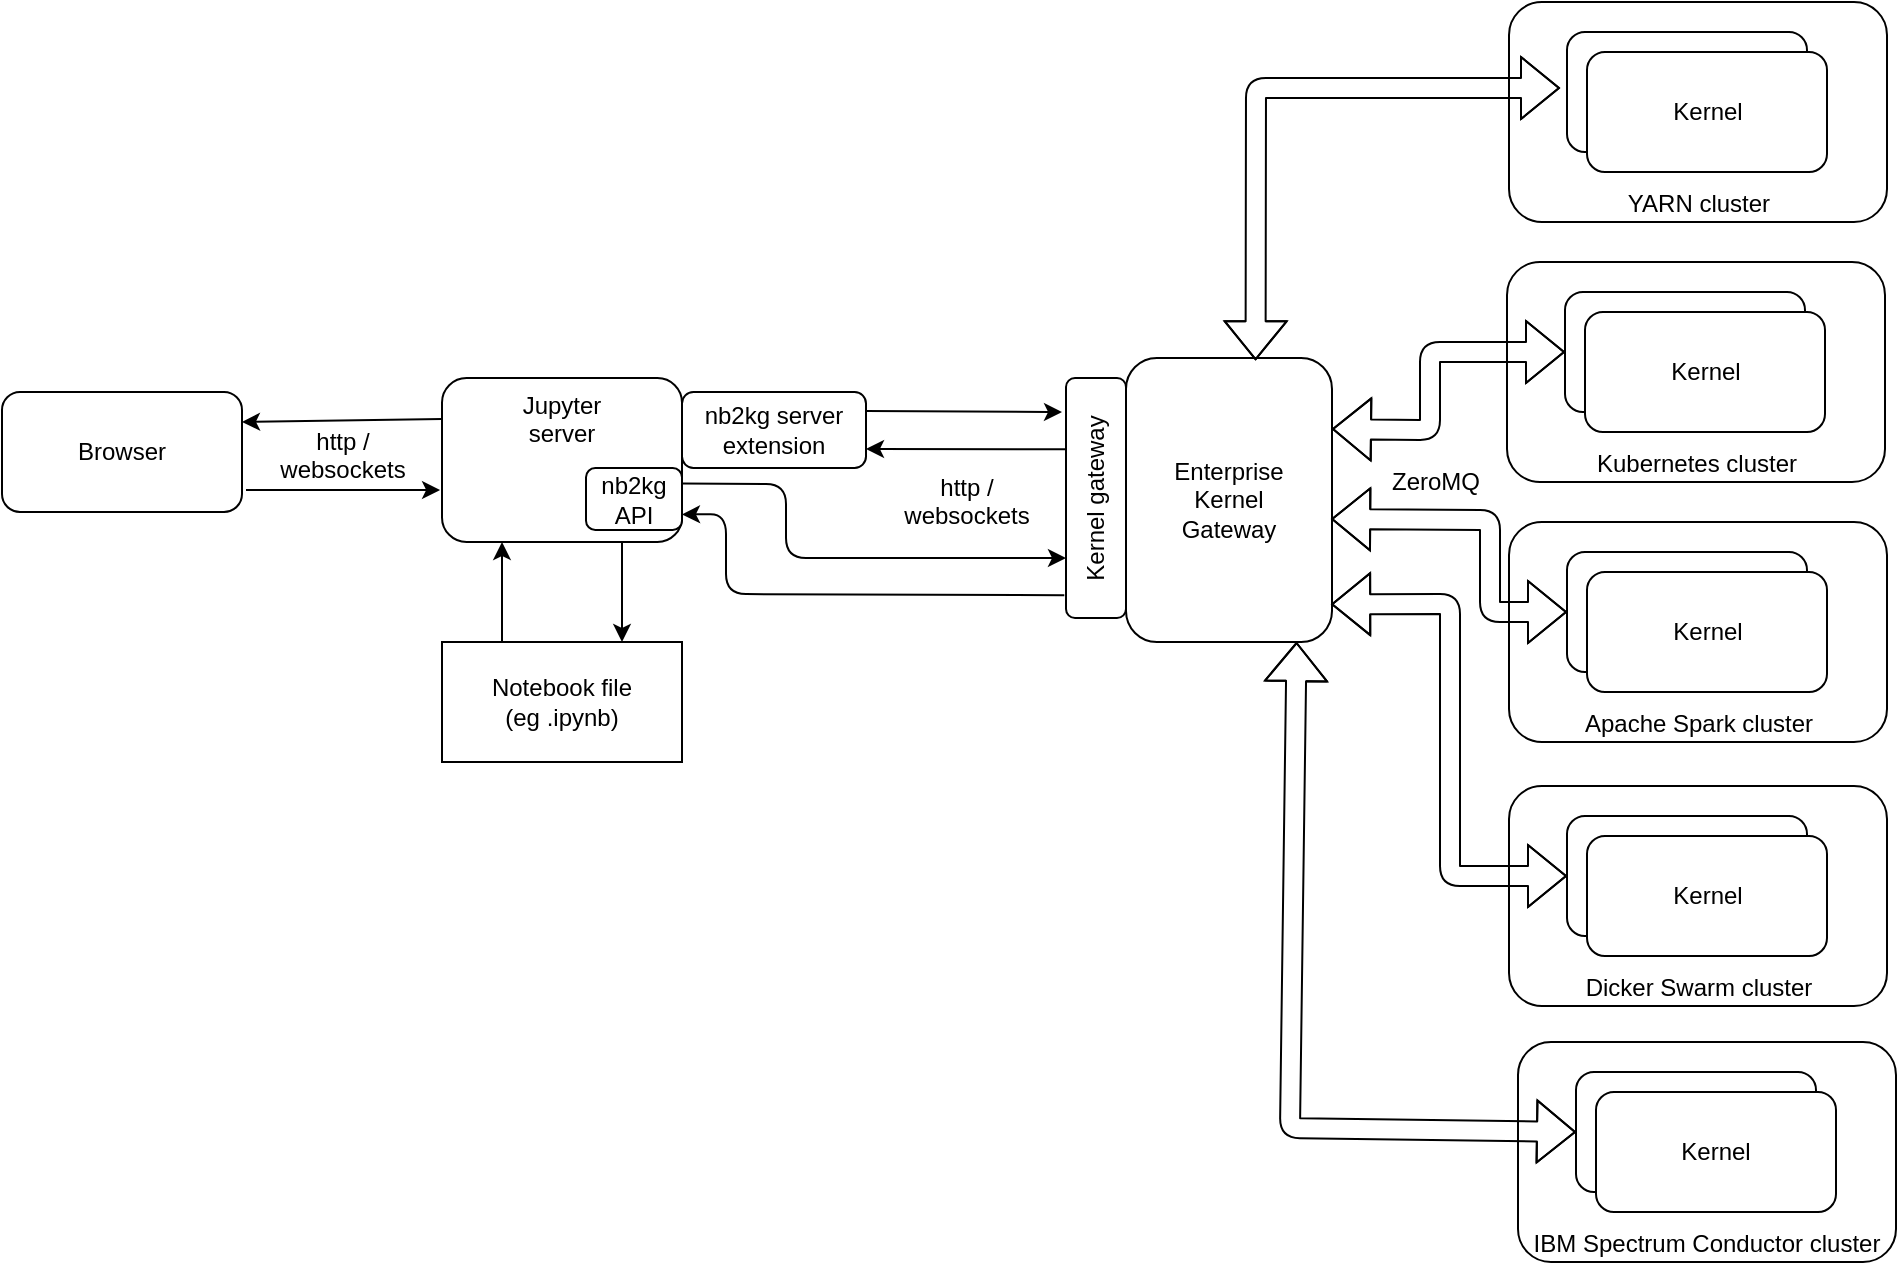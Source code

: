 <mxfile version="10.8.0" type="device"><diagram id="5Pr3GKNHg34fYMNYuG8J" name="Page-1"><mxGraphModel dx="1026" dy="647" grid="1" gridSize="10" guides="1" tooltips="1" connect="1" arrows="1" fold="1" page="1" pageScale="1" pageWidth="1169" pageHeight="827" background="#ffffff" math="0" shadow="0"><root><mxCell id="0"/><mxCell id="1" parent="0"/><mxCell id="2" value="Browser" style="rounded=1;whiteSpace=wrap;html=1;" parent="1" vertex="1"><mxGeometry x="8" y="307" width="120" height="60" as="geometry"/></mxCell><mxCell id="3" value="Jupyter&lt;br&gt;server" style="rounded=1;whiteSpace=wrap;html=1;verticalAlign=top;" parent="1" vertex="1"><mxGeometry x="228" y="300" width="120" height="82" as="geometry"/></mxCell><mxCell id="8" value="Notebook file&lt;br&gt;(eg .ipynb)&lt;br&gt;" style="rounded=0;whiteSpace=wrap;html=1;" parent="1" vertex="1"><mxGeometry x="228" y="432" width="120" height="60" as="geometry"/></mxCell><mxCell id="10" value="" style="endArrow=classic;html=1;entryX=0.25;entryY=1;exitX=0.25;exitY=0;" parent="1" source="8" target="3" edge="1"><mxGeometry width="50" height="50" relative="1" as="geometry"><mxPoint x="48" y="562" as="sourcePoint"/><mxPoint x="98" y="512" as="targetPoint"/></mxGeometry></mxCell><mxCell id="11" value="" style="endArrow=classic;html=1;entryX=0.75;entryY=0;exitX=0.75;exitY=1;" parent="1" source="3" target="8" edge="1"><mxGeometry width="50" height="50" relative="1" as="geometry"><mxPoint x="268" y="442" as="sourcePoint"/><mxPoint x="268" y="392" as="targetPoint"/></mxGeometry></mxCell><mxCell id="12" value="" style="endArrow=classic;html=1;exitX=0;exitY=0.25;entryX=1;entryY=0.25;" parent="1" source="3" target="2" edge="1"><mxGeometry width="50" height="50" relative="1" as="geometry"><mxPoint x="187" y="337" as="sourcePoint"/><mxPoint x="57" y="512" as="targetPoint"/></mxGeometry></mxCell><mxCell id="13" value="" style="endArrow=classic;html=1;entryX=-0.008;entryY=0.683;entryDx=0;entryDy=0;entryPerimeter=0;" parent="1" target="3" edge="1"><mxGeometry width="50" height="50" relative="1" as="geometry"><mxPoint x="130" y="356" as="sourcePoint"/><mxPoint x="187" y="367" as="targetPoint"/></mxGeometry></mxCell><mxCell id="17" value="http /&lt;br&gt;websockets&lt;br&gt;" style="text;html=1;resizable=0;points=[];autosize=1;align=center;verticalAlign=top;spacingTop=-4;" parent="1" vertex="1"><mxGeometry x="138" y="322" width="80" height="30" as="geometry"/></mxCell><mxCell id="20" value="nb2kg server&lt;br&gt;extension&lt;br&gt;" style="rounded=1;whiteSpace=wrap;html=1;" parent="1" vertex="1"><mxGeometry x="348" y="307" width="92" height="38" as="geometry"/></mxCell><mxCell id="21" value="Enterprise&lt;br&gt;Kernel&lt;br&gt;Gateway&lt;br&gt;" style="rounded=1;whiteSpace=wrap;html=1;" parent="1" vertex="1"><mxGeometry x="570" y="290" width="103" height="142" as="geometry"/></mxCell><mxCell id="24" value="" style="endArrow=classic;html=1;exitX=1;exitY=0.25;exitDx=0;exitDy=0;" parent="1" edge="1" source="20"><mxGeometry width="50" height="50" relative="1" as="geometry"><mxPoint x="490" y="317" as="sourcePoint"/><mxPoint x="538" y="317" as="targetPoint"/></mxGeometry></mxCell><mxCell id="26" value="http /&lt;br&gt;websockets&lt;br&gt;" style="text;html=1;resizable=0;points=[];autosize=1;align=center;verticalAlign=top;spacingTop=-4;rotation=0;" parent="1" vertex="1"><mxGeometry x="450" y="345" width="80" height="30" as="geometry"/></mxCell><mxCell id="muKdIVNs3IAPrL7ZeXG5-46" value="" style="group" vertex="1" connectable="0" parent="1"><mxGeometry x="761.5" y="372" width="189" height="110" as="geometry"/></mxCell><mxCell id="muKdIVNs3IAPrL7ZeXG5-26" value="Apache Spark cluster" style="rounded=1;whiteSpace=wrap;html=1;verticalAlign=bottom;" vertex="1" parent="muKdIVNs3IAPrL7ZeXG5-46"><mxGeometry width="189" height="110" as="geometry"/></mxCell><mxCell id="6" value="Kernel" style="rounded=1;whiteSpace=wrap;html=1;" parent="muKdIVNs3IAPrL7ZeXG5-46" vertex="1"><mxGeometry x="29" y="15" width="120" height="60" as="geometry"/></mxCell><mxCell id="7" value="Kernel" style="rounded=1;whiteSpace=wrap;html=1;" parent="muKdIVNs3IAPrL7ZeXG5-46" vertex="1"><mxGeometry x="39" y="25" width="120" height="60" as="geometry"/></mxCell><mxCell id="muKdIVNs3IAPrL7ZeXG5-47" value="" style="group" vertex="1" connectable="0" parent="1"><mxGeometry x="761.5" y="504" width="189" height="110" as="geometry"/></mxCell><mxCell id="muKdIVNs3IAPrL7ZeXG5-48" value="Dicker Swarm cluster" style="rounded=1;whiteSpace=wrap;html=1;verticalAlign=bottom;" vertex="1" parent="muKdIVNs3IAPrL7ZeXG5-47"><mxGeometry width="189" height="110" as="geometry"/></mxCell><mxCell id="muKdIVNs3IAPrL7ZeXG5-49" value="Kernel" style="rounded=1;whiteSpace=wrap;html=1;" vertex="1" parent="muKdIVNs3IAPrL7ZeXG5-47"><mxGeometry x="29" y="15" width="120" height="60" as="geometry"/></mxCell><mxCell id="muKdIVNs3IAPrL7ZeXG5-50" value="Kernel" style="rounded=1;whiteSpace=wrap;html=1;" vertex="1" parent="muKdIVNs3IAPrL7ZeXG5-47"><mxGeometry x="39" y="25" width="120" height="60" as="geometry"/></mxCell><mxCell id="muKdIVNs3IAPrL7ZeXG5-52" value="" style="group" vertex="1" connectable="0" parent="1"><mxGeometry x="766" y="632" width="189" height="110" as="geometry"/></mxCell><mxCell id="muKdIVNs3IAPrL7ZeXG5-53" value="IBM Spectrum Conductor cluster" style="rounded=1;whiteSpace=wrap;html=1;verticalAlign=bottom;" vertex="1" parent="muKdIVNs3IAPrL7ZeXG5-52"><mxGeometry width="189" height="110" as="geometry"/></mxCell><mxCell id="muKdIVNs3IAPrL7ZeXG5-54" value="Kernel" style="rounded=1;whiteSpace=wrap;html=1;" vertex="1" parent="muKdIVNs3IAPrL7ZeXG5-52"><mxGeometry x="29" y="15" width="120" height="60" as="geometry"/></mxCell><mxCell id="muKdIVNs3IAPrL7ZeXG5-55" value="Kernel" style="rounded=1;whiteSpace=wrap;html=1;" vertex="1" parent="muKdIVNs3IAPrL7ZeXG5-52"><mxGeometry x="39" y="25" width="120" height="60" as="geometry"/></mxCell><mxCell id="muKdIVNs3IAPrL7ZeXG5-56" value="" style="group" vertex="1" connectable="0" parent="1"><mxGeometry x="760.5" y="242" width="189" height="110" as="geometry"/></mxCell><mxCell id="muKdIVNs3IAPrL7ZeXG5-57" value="Kubernetes cluster" style="rounded=1;whiteSpace=wrap;html=1;verticalAlign=bottom;" vertex="1" parent="muKdIVNs3IAPrL7ZeXG5-56"><mxGeometry width="189" height="110" as="geometry"/></mxCell><mxCell id="muKdIVNs3IAPrL7ZeXG5-58" value="Kernel" style="rounded=1;whiteSpace=wrap;html=1;" vertex="1" parent="muKdIVNs3IAPrL7ZeXG5-56"><mxGeometry x="29" y="15" width="120" height="60" as="geometry"/></mxCell><mxCell id="muKdIVNs3IAPrL7ZeXG5-59" value="Kernel" style="rounded=1;whiteSpace=wrap;html=1;" vertex="1" parent="muKdIVNs3IAPrL7ZeXG5-56"><mxGeometry x="39" y="25" width="120" height="60" as="geometry"/></mxCell><mxCell id="muKdIVNs3IAPrL7ZeXG5-60" value="" style="group" vertex="1" connectable="0" parent="1"><mxGeometry x="761.5" y="112" width="189" height="110" as="geometry"/></mxCell><mxCell id="muKdIVNs3IAPrL7ZeXG5-61" value="YARN cluster" style="rounded=1;whiteSpace=wrap;html=1;verticalAlign=bottom;" vertex="1" parent="muKdIVNs3IAPrL7ZeXG5-60"><mxGeometry width="189" height="110" as="geometry"/></mxCell><mxCell id="muKdIVNs3IAPrL7ZeXG5-62" value="Kernel" style="rounded=1;whiteSpace=wrap;html=1;" vertex="1" parent="muKdIVNs3IAPrL7ZeXG5-60"><mxGeometry x="29" y="15" width="120" height="60" as="geometry"/></mxCell><mxCell id="muKdIVNs3IAPrL7ZeXG5-63" value="Kernel" style="rounded=1;whiteSpace=wrap;html=1;" vertex="1" parent="muKdIVNs3IAPrL7ZeXG5-60"><mxGeometry x="39" y="25" width="120" height="60" as="geometry"/></mxCell><mxCell id="muKdIVNs3IAPrL7ZeXG5-69" value="" style="shape=flexArrow;endArrow=classic;startArrow=classic;html=1;entryX=0.629;entryY=0.008;entryDx=0;entryDy=0;entryPerimeter=0;" edge="1" parent="1" target="21"><mxGeometry width="50" height="50" relative="1" as="geometry"><mxPoint x="787" y="155" as="sourcePoint"/><mxPoint x="432" y="765" as="targetPoint"/><Array as="points"><mxPoint x="635" y="155"/></Array></mxGeometry></mxCell><mxCell id="muKdIVNs3IAPrL7ZeXG5-70" value="" style="shape=flexArrow;endArrow=classic;startArrow=classic;html=1;entryX=1;entryY=0.25;entryDx=0;entryDy=0;exitX=0;exitY=0.5;exitDx=0;exitDy=0;" edge="1" parent="1" source="muKdIVNs3IAPrL7ZeXG5-58" target="21"><mxGeometry width="50" height="50" relative="1" as="geometry"><mxPoint x="797" y="165" as="sourcePoint"/><mxPoint x="630" y="323" as="targetPoint"/><Array as="points"><mxPoint x="722" y="287"/><mxPoint x="722" y="326"/></Array></mxGeometry></mxCell><mxCell id="muKdIVNs3IAPrL7ZeXG5-71" value="" style="shape=flexArrow;endArrow=classic;startArrow=classic;html=1;entryX=0.996;entryY=0.567;entryDx=0;entryDy=0;exitX=0;exitY=0.5;exitDx=0;exitDy=0;entryPerimeter=0;" edge="1" parent="1" source="6" target="21"><mxGeometry width="50" height="50" relative="1" as="geometry"><mxPoint x="800" y="297" as="sourcePoint"/><mxPoint x="675" y="352" as="targetPoint"/><Array as="points"><mxPoint x="752" y="417"/><mxPoint x="752" y="371"/></Array></mxGeometry></mxCell><mxCell id="muKdIVNs3IAPrL7ZeXG5-72" value="" style="shape=flexArrow;endArrow=classic;startArrow=classic;html=1;entryX=0.996;entryY=0.867;entryDx=0;entryDy=0;exitX=0;exitY=0.5;exitDx=0;exitDy=0;entryPerimeter=0;" edge="1" parent="1" source="muKdIVNs3IAPrL7ZeXG5-49" target="21"><mxGeometry width="50" height="50" relative="1" as="geometry"><mxPoint x="801" y="427" as="sourcePoint"/><mxPoint x="674" y="401" as="targetPoint"/><Array as="points"><mxPoint x="732" y="549"/><mxPoint x="732" y="413"/></Array></mxGeometry></mxCell><mxCell id="muKdIVNs3IAPrL7ZeXG5-73" value="" style="shape=flexArrow;endArrow=classic;startArrow=classic;html=1;exitX=0;exitY=0.5;exitDx=0;exitDy=0;entryX=0.828;entryY=1;entryDx=0;entryDy=0;entryPerimeter=0;" edge="1" parent="1" source="muKdIVNs3IAPrL7ZeXG5-54" target="21"><mxGeometry width="50" height="50" relative="1" as="geometry"><mxPoint x="692" y="695" as="sourcePoint"/><mxPoint x="652" y="495" as="targetPoint"/><Array as="points"><mxPoint x="652" y="675"/></Array></mxGeometry></mxCell><mxCell id="muKdIVNs3IAPrL7ZeXG5-74" value="ZeroMQ" style="text;html=1;resizable=0;points=[];autosize=1;align=left;verticalAlign=top;spacingTop=-4;" vertex="1" parent="1"><mxGeometry x="700.5" y="342" width="60" height="20" as="geometry"/></mxCell><mxCell id="muKdIVNs3IAPrL7ZeXG5-76" value="nb2kg&lt;br&gt;API&lt;br&gt;" style="rounded=1;whiteSpace=wrap;html=1;" vertex="1" parent="1"><mxGeometry x="300" y="345" width="48" height="31" as="geometry"/></mxCell><mxCell id="muKdIVNs3IAPrL7ZeXG5-79" value="" style="endArrow=classic;html=1;entryX=1;entryY=0.75;entryDx=0;entryDy=0;exitX=0;exitY=0.297;exitDx=0;exitDy=0;exitPerimeter=0;" edge="1" parent="1" source="muKdIVNs3IAPrL7ZeXG5-84" target="20"><mxGeometry width="50" height="50" relative="1" as="geometry"><mxPoint x="536" y="336" as="sourcePoint"/><mxPoint x="543" y="338" as="targetPoint"/></mxGeometry></mxCell><mxCell id="muKdIVNs3IAPrL7ZeXG5-80" value="" style="endArrow=classic;html=1;exitX=1;exitY=0.25;exitDx=0;exitDy=0;entryX=0;entryY=0.75;entryDx=0;entryDy=0;" edge="1" parent="1" source="muKdIVNs3IAPrL7ZeXG5-76" target="muKdIVNs3IAPrL7ZeXG5-84"><mxGeometry width="50" height="50" relative="1" as="geometry"><mxPoint x="450" y="327" as="sourcePoint"/><mxPoint x="556" y="327" as="targetPoint"/><Array as="points"><mxPoint x="400" y="353"/><mxPoint x="400" y="390"/></Array></mxGeometry></mxCell><mxCell id="muKdIVNs3IAPrL7ZeXG5-83" value="" style="endArrow=classic;html=1;entryX=1;entryY=0.75;entryDx=0;entryDy=0;exitX=-0.028;exitY=0.905;exitDx=0;exitDy=0;exitPerimeter=0;" edge="1" parent="1" source="muKdIVNs3IAPrL7ZeXG5-84" target="muKdIVNs3IAPrL7ZeXG5-76"><mxGeometry width="50" height="50" relative="1" as="geometry"><mxPoint x="555" y="346" as="sourcePoint"/><mxPoint x="450" y="346" as="targetPoint"/><Array as="points"><mxPoint x="370" y="408"/><mxPoint x="370" y="368"/></Array></mxGeometry></mxCell><mxCell id="muKdIVNs3IAPrL7ZeXG5-84" value="Kernel gateway" style="rounded=1;whiteSpace=wrap;html=1;horizontal=0;" vertex="1" parent="1"><mxGeometry x="540" y="300" width="30" height="120" as="geometry"/></mxCell></root></mxGraphModel></diagram></mxfile>
